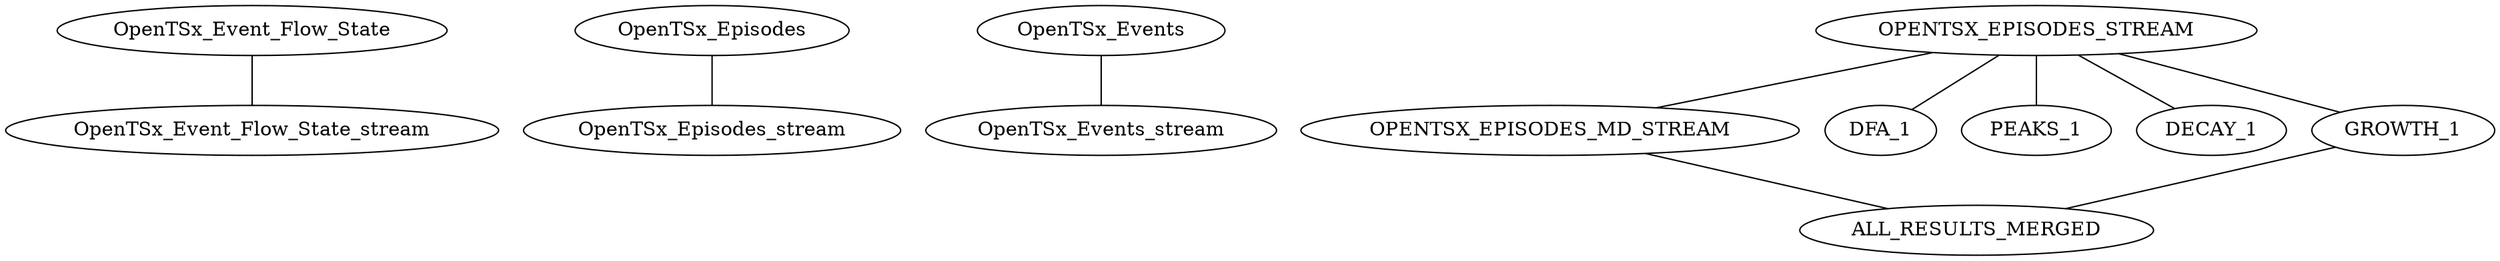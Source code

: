 strict graph G {
  OpenTSx_Event_Flow_State [ label="OpenTSx_Event_Flow_State" ];
  OpenTSx_Event_Flow_State_stream [ label="OpenTSx_Event_Flow_State_stream" ];
  OpenTSx_Episodes [ label="OpenTSx_Episodes" ];
  OpenTSx_Episodes_stream [ label="OpenTSx_Episodes_stream" ];
  OpenTSx_Events [ label="OpenTSx_Events" ];
  OpenTSx_Events_stream [ label="OpenTSx_Events_stream" ];
  OPENTSX_EPISODES_STREAM [ label="OPENTSX_EPISODES_STREAM" ];
  OPENTSX_EPISODES_MD_STREAM [ label="OPENTSX_EPISODES_MD_STREAM" ];
  DFA_1 [ label="DFA_1" ];
  PEAKS_1 [ label="PEAKS_1" ];
  DECAY_1 [ label="DECAY_1" ];
  GROWTH_1 [ label="GROWTH_1" ];
  ALL_RESULTS_MERGED [ label="ALL_RESULTS_MERGED" ];
  OpenTSx_Event_Flow_State -- OpenTSx_Event_Flow_State_stream;
  OpenTSx_Episodes -- OpenTSx_Episodes_stream;
  OpenTSx_Events -- OpenTSx_Events_stream;
  OPENTSX_EPISODES_STREAM -- OPENTSX_EPISODES_MD_STREAM;
  OPENTSX_EPISODES_STREAM -- DFA_1;
  OPENTSX_EPISODES_STREAM -- PEAKS_1;
  OPENTSX_EPISODES_STREAM -- DECAY_1;
  OPENTSX_EPISODES_STREAM -- GROWTH_1;
  OPENTSX_EPISODES_MD_STREAM -- ALL_RESULTS_MERGED;
  GROWTH_1 -- ALL_RESULTS_MERGED;
}
